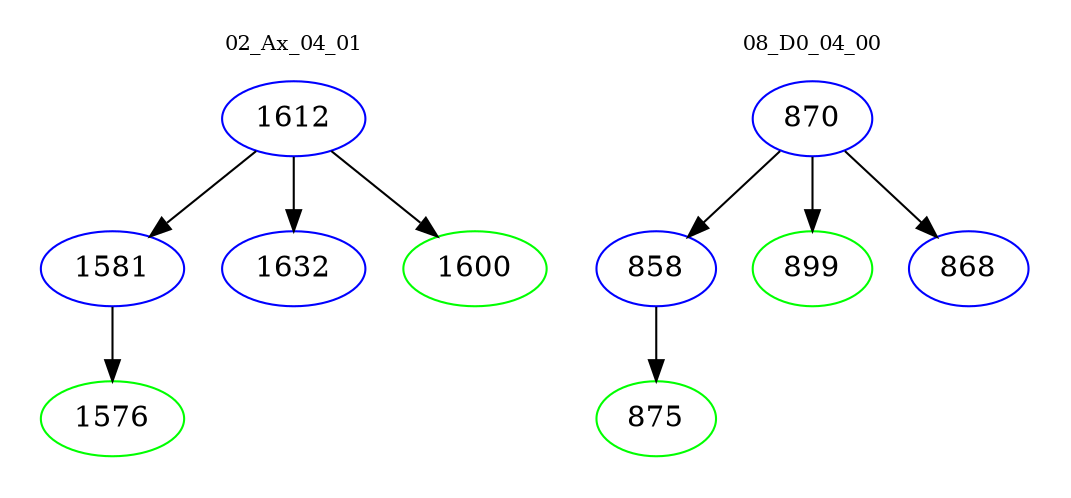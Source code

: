 digraph{
subgraph cluster_0 {
color = white
label = "02_Ax_04_01";
fontsize=10;
T0_1612 [label="1612", color="blue"]
T0_1612 -> T0_1581 [color="black"]
T0_1581 [label="1581", color="blue"]
T0_1581 -> T0_1576 [color="black"]
T0_1576 [label="1576", color="green"]
T0_1612 -> T0_1632 [color="black"]
T0_1632 [label="1632", color="blue"]
T0_1612 -> T0_1600 [color="black"]
T0_1600 [label="1600", color="green"]
}
subgraph cluster_1 {
color = white
label = "08_D0_04_00";
fontsize=10;
T1_870 [label="870", color="blue"]
T1_870 -> T1_858 [color="black"]
T1_858 [label="858", color="blue"]
T1_858 -> T1_875 [color="black"]
T1_875 [label="875", color="green"]
T1_870 -> T1_899 [color="black"]
T1_899 [label="899", color="green"]
T1_870 -> T1_868 [color="black"]
T1_868 [label="868", color="blue"]
}
}
